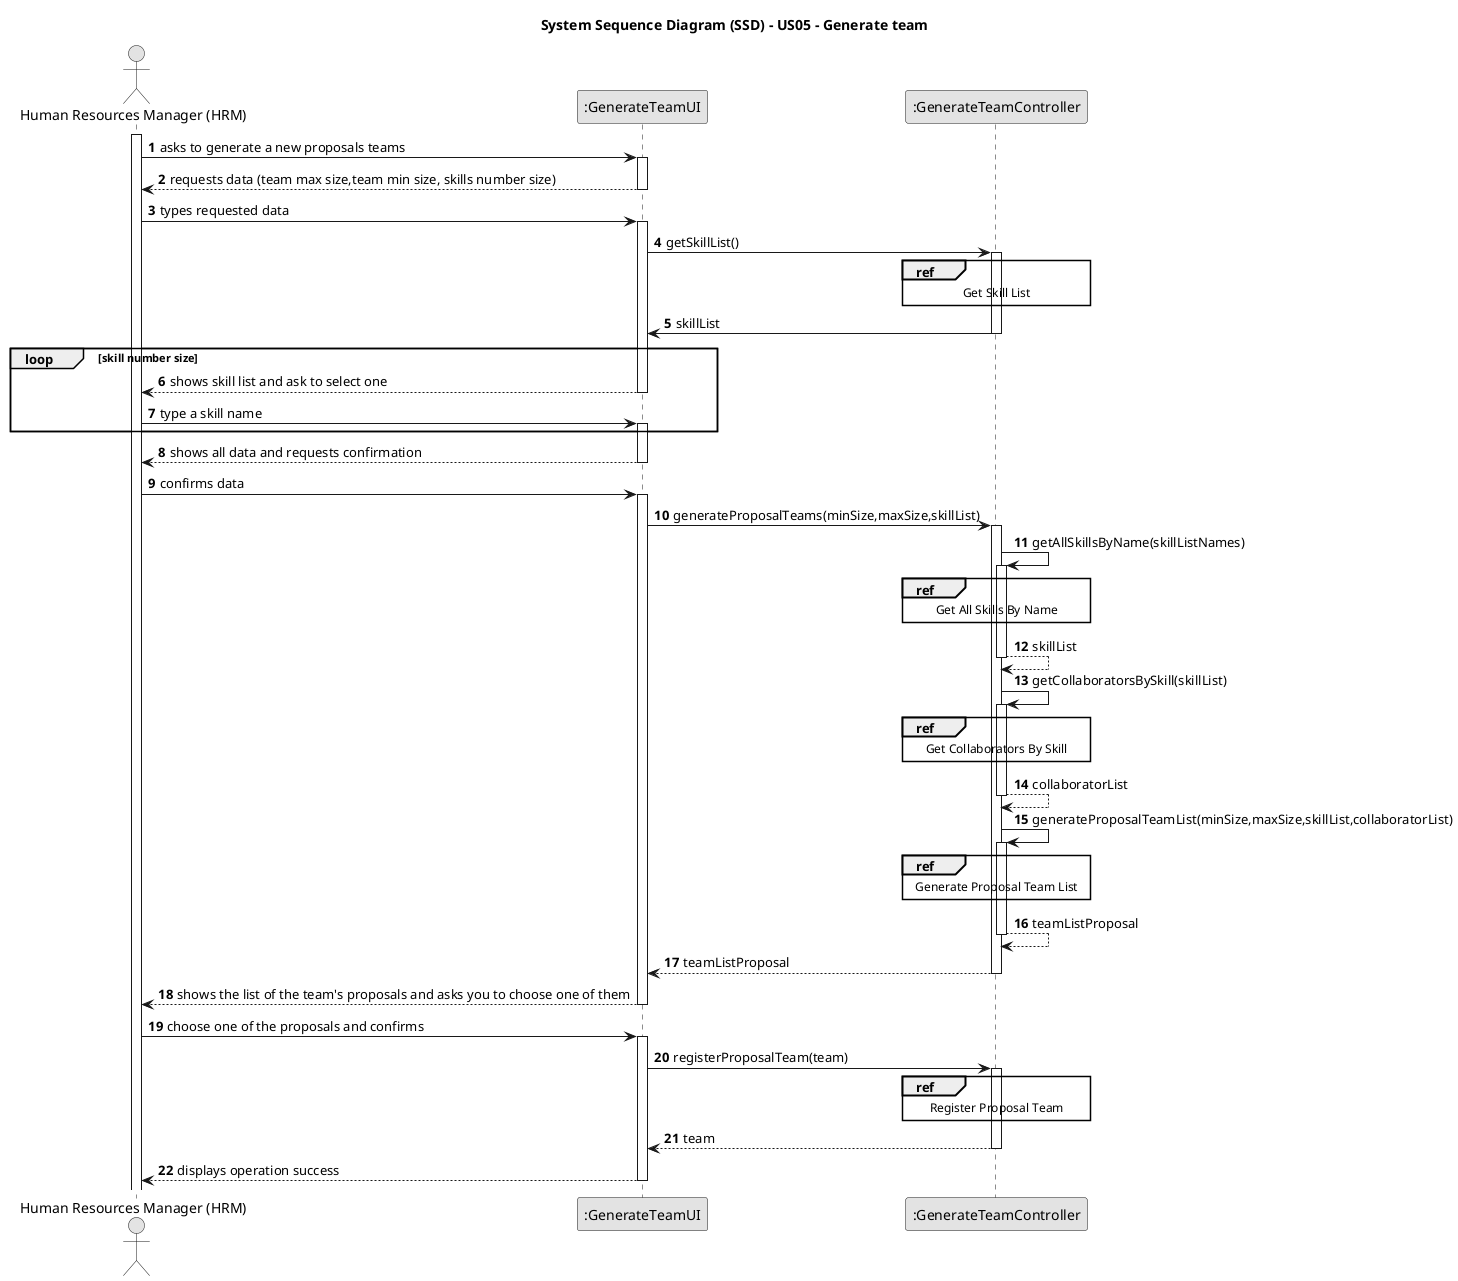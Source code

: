 @startuml
skinparam monochrome true
skinparam packageStyle rectangle
skinparam shadowing false

title System Sequence Diagram (SSD) - US05 - Generate team

autonumber

actor "Human Resources Manager (HRM)" as HRM
participant ":GenerateTeamUI" as UI
participant ":GenerateTeamController" as CRL

activate HRM
'Interações com UI
HRM -> UI : asks to generate a new proposals teams
activate UI

UI --> HRM : requests data (team max size,team min size, skills number size)

deactivate UI

HRM -> UI : types requested data
activate UI

UI -> CRL :getSkillList()
activate CRL

ref over CRL
Get Skill List
end

CRL -> UI : skillList

deactivate CRL
loop skill number size


UI --> HRM : shows skill list and ask to select one

deactivate UI

HRM -> UI : type a skill name

activate UI



end loop




UI --> HRM : shows all data and requests confirmation
deactivate UI

HRM -> UI : confirms data
activate UI

UI -> CRL : generateProposalTeams(minSize,maxSize,skillList)

activate CRL

CRL -> CRL : getAllSkillsByName(skillListNames)

ref over CRL
Get All Skills By Name
end

activate CRL

CRL --> CRL : skillList



deactivate CRL

CRL -> CRL : getCollaboratorsBySkill(skillList)

ref over CRL
Get Collaborators By Skill
end ref
activate CRL

CRL --> CRL : collaboratorList

deactivate CRL

'Generate Teams Method


CRL -> CRL : generateProposalTeamList(minSize,maxSize,skillList,collaboratorList)
ref over CRL
Generate Proposal Team List
end
activate CRL

CRL --> CRL : teamListProposal

deactivate CRL



CRL --> UI : teamListProposal

deactivate CRL


deactivate CRL

UI --> HRM : shows the list of the team's proposals and asks you to choose one of them

deactivate UI

HRM -> UI : choose one of the proposals and confirms


activate UI

UI -> CRL : registerProposalTeam(team)

ref over CRL
Register Proposal Team
end ref

activate CRL



CRL--> UI : team
deactivate CRL

UI --> HRM : displays operation success

deactivate UI
@enduml
